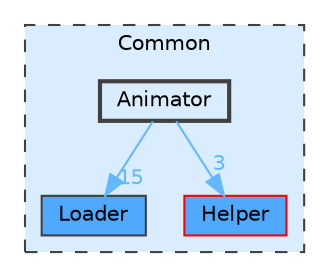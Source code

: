 digraph "Common/Animator"
{
 // LATEX_PDF_SIZE
  bgcolor="transparent";
  edge [fontname=Helvetica,fontsize=10,labelfontname=Helvetica,labelfontsize=10];
  node [fontname=Helvetica,fontsize=10,shape=box,height=0.2,width=0.4];
  compound=true
  subgraph clusterdir_4ab6b4cc6a7edbff49100e9123df213f {
    graph [ bgcolor="#daedff", pencolor="grey25", label="Common", fontname=Helvetica,fontsize=10 style="filled,dashed", URL="dir_4ab6b4cc6a7edbff49100e9123df213f.html",tooltip=""]
  dir_b87832979d05d3cff567f40ed80d5d47 [label="Loader", fillcolor="#4ea9ff", color="grey25", style="filled", URL="dir_b87832979d05d3cff567f40ed80d5d47.html",tooltip=""];
  dir_e087beed5b02a80de5bb51a6cb3df588 [label="Helper", fillcolor="#4ea9ff", color="red", style="filled", URL="dir_e087beed5b02a80de5bb51a6cb3df588.html",tooltip=""];
  dir_067c7ff05054571ffe784c7c55bdc869 [label="Animator", fillcolor="#daedff", color="grey25", style="filled,bold", URL="dir_067c7ff05054571ffe784c7c55bdc869.html",tooltip=""];
  }
  dir_067c7ff05054571ffe784c7c55bdc869->dir_b87832979d05d3cff567f40ed80d5d47 [headlabel="15", labeldistance=1.5 headhref="dir_000000_000010.html" href="dir_000000_000010.html" color="steelblue1" fontcolor="steelblue1"];
  dir_067c7ff05054571ffe784c7c55bdc869->dir_e087beed5b02a80de5bb51a6cb3df588 [headlabel="3", labeldistance=1.5 headhref="dir_000000_000006.html" href="dir_000000_000006.html" color="steelblue1" fontcolor="steelblue1"];
}
